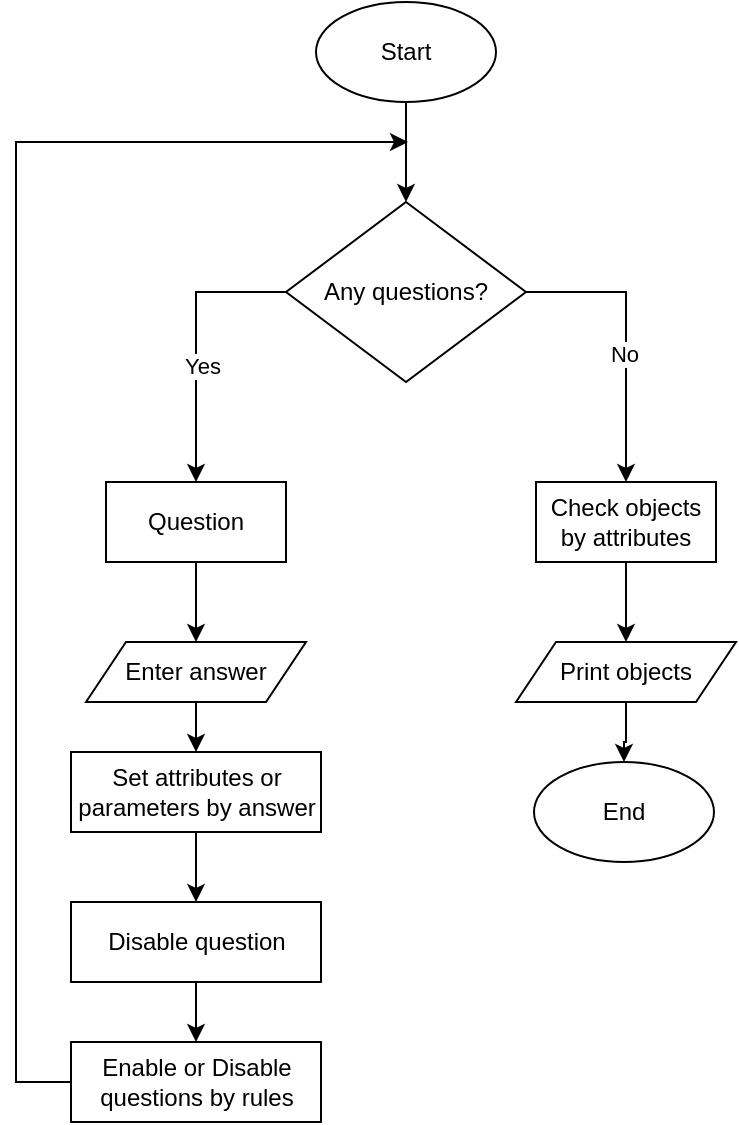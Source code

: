 <mxfile version="23.1.5" type="device">
  <diagram name="Page-1" id="a7904f86-f2b4-8e86-fa97-74104820619b">
    <mxGraphModel dx="1373" dy="1025" grid="1" gridSize="10" guides="1" tooltips="1" connect="1" arrows="1" fold="1" page="1" pageScale="1" pageWidth="1100" pageHeight="850" background="none" math="0" shadow="0">
      <root>
        <mxCell id="0" />
        <mxCell id="1" parent="0" />
        <mxCell id="SzmOAkWlcS6ilKs7jmYf-38" value="" style="edgeStyle=orthogonalEdgeStyle;rounded=0;orthogonalLoop=1;jettySize=auto;html=1;" edge="1" parent="1" source="SzmOAkWlcS6ilKs7jmYf-36" target="SzmOAkWlcS6ilKs7jmYf-37">
          <mxGeometry relative="1" as="geometry" />
        </mxCell>
        <mxCell id="SzmOAkWlcS6ilKs7jmYf-36" value="Start" style="ellipse;whiteSpace=wrap;html=1;" vertex="1" parent="1">
          <mxGeometry x="580" y="30" width="90" height="50" as="geometry" />
        </mxCell>
        <mxCell id="SzmOAkWlcS6ilKs7jmYf-41" style="edgeStyle=orthogonalEdgeStyle;rounded=0;orthogonalLoop=1;jettySize=auto;html=1;entryX=0.5;entryY=0;entryDx=0;entryDy=0;" edge="1" parent="1" source="SzmOAkWlcS6ilKs7jmYf-37" target="SzmOAkWlcS6ilKs7jmYf-40">
          <mxGeometry relative="1" as="geometry" />
        </mxCell>
        <mxCell id="SzmOAkWlcS6ilKs7jmYf-43" value="No" style="edgeLabel;html=1;align=center;verticalAlign=middle;resizable=0;points=[];" vertex="1" connectable="0" parent="SzmOAkWlcS6ilKs7jmYf-41">
          <mxGeometry x="0.114" y="-1" relative="1" as="geometry">
            <mxPoint as="offset" />
          </mxGeometry>
        </mxCell>
        <mxCell id="SzmOAkWlcS6ilKs7jmYf-42" style="edgeStyle=orthogonalEdgeStyle;rounded=0;orthogonalLoop=1;jettySize=auto;html=1;entryX=0.5;entryY=0;entryDx=0;entryDy=0;" edge="1" parent="1" source="SzmOAkWlcS6ilKs7jmYf-37" target="SzmOAkWlcS6ilKs7jmYf-39">
          <mxGeometry relative="1" as="geometry">
            <Array as="points">
              <mxPoint x="520" y="175" />
            </Array>
          </mxGeometry>
        </mxCell>
        <mxCell id="SzmOAkWlcS6ilKs7jmYf-44" value="Yes" style="edgeLabel;html=1;align=center;verticalAlign=middle;resizable=0;points=[];" vertex="1" connectable="0" parent="SzmOAkWlcS6ilKs7jmYf-42">
          <mxGeometry x="0.17" y="3" relative="1" as="geometry">
            <mxPoint as="offset" />
          </mxGeometry>
        </mxCell>
        <mxCell id="SzmOAkWlcS6ilKs7jmYf-37" value="Any questions?" style="rhombus;whiteSpace=wrap;html=1;" vertex="1" parent="1">
          <mxGeometry x="565" y="130" width="120" height="90" as="geometry" />
        </mxCell>
        <mxCell id="SzmOAkWlcS6ilKs7jmYf-46" value="" style="edgeStyle=orthogonalEdgeStyle;rounded=0;orthogonalLoop=1;jettySize=auto;html=1;" edge="1" parent="1" source="SzmOAkWlcS6ilKs7jmYf-39" target="SzmOAkWlcS6ilKs7jmYf-45">
          <mxGeometry relative="1" as="geometry" />
        </mxCell>
        <mxCell id="SzmOAkWlcS6ilKs7jmYf-39" value="Question" style="rounded=0;whiteSpace=wrap;html=1;" vertex="1" parent="1">
          <mxGeometry x="475" y="270" width="90" height="40" as="geometry" />
        </mxCell>
        <mxCell id="SzmOAkWlcS6ilKs7jmYf-55" value="" style="edgeStyle=orthogonalEdgeStyle;rounded=0;orthogonalLoop=1;jettySize=auto;html=1;" edge="1" parent="1" source="SzmOAkWlcS6ilKs7jmYf-40" target="SzmOAkWlcS6ilKs7jmYf-54">
          <mxGeometry relative="1" as="geometry" />
        </mxCell>
        <mxCell id="SzmOAkWlcS6ilKs7jmYf-40" value="Check objects by attributes" style="rounded=0;whiteSpace=wrap;html=1;" vertex="1" parent="1">
          <mxGeometry x="690" y="270" width="90" height="40" as="geometry" />
        </mxCell>
        <mxCell id="SzmOAkWlcS6ilKs7jmYf-48" value="" style="edgeStyle=orthogonalEdgeStyle;rounded=0;orthogonalLoop=1;jettySize=auto;html=1;" edge="1" parent="1" source="SzmOAkWlcS6ilKs7jmYf-45" target="SzmOAkWlcS6ilKs7jmYf-47">
          <mxGeometry relative="1" as="geometry" />
        </mxCell>
        <mxCell id="SzmOAkWlcS6ilKs7jmYf-45" value="Enter answer" style="shape=parallelogram;perimeter=parallelogramPerimeter;whiteSpace=wrap;html=1;fixedSize=1;" vertex="1" parent="1">
          <mxGeometry x="465" y="350" width="110" height="30" as="geometry" />
        </mxCell>
        <mxCell id="SzmOAkWlcS6ilKs7jmYf-50" value="" style="edgeStyle=orthogonalEdgeStyle;rounded=0;orthogonalLoop=1;jettySize=auto;html=1;" edge="1" parent="1" source="SzmOAkWlcS6ilKs7jmYf-47" target="SzmOAkWlcS6ilKs7jmYf-49">
          <mxGeometry relative="1" as="geometry" />
        </mxCell>
        <mxCell id="SzmOAkWlcS6ilKs7jmYf-47" value="Set attributes or parameters by answer" style="rounded=0;whiteSpace=wrap;html=1;" vertex="1" parent="1">
          <mxGeometry x="457.5" y="405" width="125" height="40" as="geometry" />
        </mxCell>
        <mxCell id="SzmOAkWlcS6ilKs7jmYf-52" value="" style="edgeStyle=orthogonalEdgeStyle;rounded=0;orthogonalLoop=1;jettySize=auto;html=1;" edge="1" parent="1" source="SzmOAkWlcS6ilKs7jmYf-49" target="SzmOAkWlcS6ilKs7jmYf-51">
          <mxGeometry relative="1" as="geometry" />
        </mxCell>
        <mxCell id="SzmOAkWlcS6ilKs7jmYf-49" value="Disable question" style="rounded=0;whiteSpace=wrap;html=1;" vertex="1" parent="1">
          <mxGeometry x="457.5" y="480" width="125" height="40" as="geometry" />
        </mxCell>
        <mxCell id="SzmOAkWlcS6ilKs7jmYf-53" style="edgeStyle=orthogonalEdgeStyle;rounded=0;orthogonalLoop=1;jettySize=auto;html=1;" edge="1" parent="1" source="SzmOAkWlcS6ilKs7jmYf-51">
          <mxGeometry relative="1" as="geometry">
            <mxPoint x="626" y="100" as="targetPoint" />
            <Array as="points">
              <mxPoint x="430" y="570" />
              <mxPoint x="430" y="100" />
            </Array>
          </mxGeometry>
        </mxCell>
        <mxCell id="SzmOAkWlcS6ilKs7jmYf-51" value="Enable or Disable questions by rules" style="rounded=0;whiteSpace=wrap;html=1;" vertex="1" parent="1">
          <mxGeometry x="457.5" y="550" width="125" height="40" as="geometry" />
        </mxCell>
        <mxCell id="SzmOAkWlcS6ilKs7jmYf-57" value="" style="edgeStyle=orthogonalEdgeStyle;rounded=0;orthogonalLoop=1;jettySize=auto;html=1;" edge="1" parent="1" source="SzmOAkWlcS6ilKs7jmYf-54" target="SzmOAkWlcS6ilKs7jmYf-56">
          <mxGeometry relative="1" as="geometry" />
        </mxCell>
        <mxCell id="SzmOAkWlcS6ilKs7jmYf-54" value="Print objects" style="shape=parallelogram;perimeter=parallelogramPerimeter;whiteSpace=wrap;html=1;fixedSize=1;" vertex="1" parent="1">
          <mxGeometry x="680" y="350" width="110" height="30" as="geometry" />
        </mxCell>
        <mxCell id="SzmOAkWlcS6ilKs7jmYf-56" value="End" style="ellipse;whiteSpace=wrap;html=1;" vertex="1" parent="1">
          <mxGeometry x="689" y="410" width="90" height="50" as="geometry" />
        </mxCell>
      </root>
    </mxGraphModel>
  </diagram>
</mxfile>
